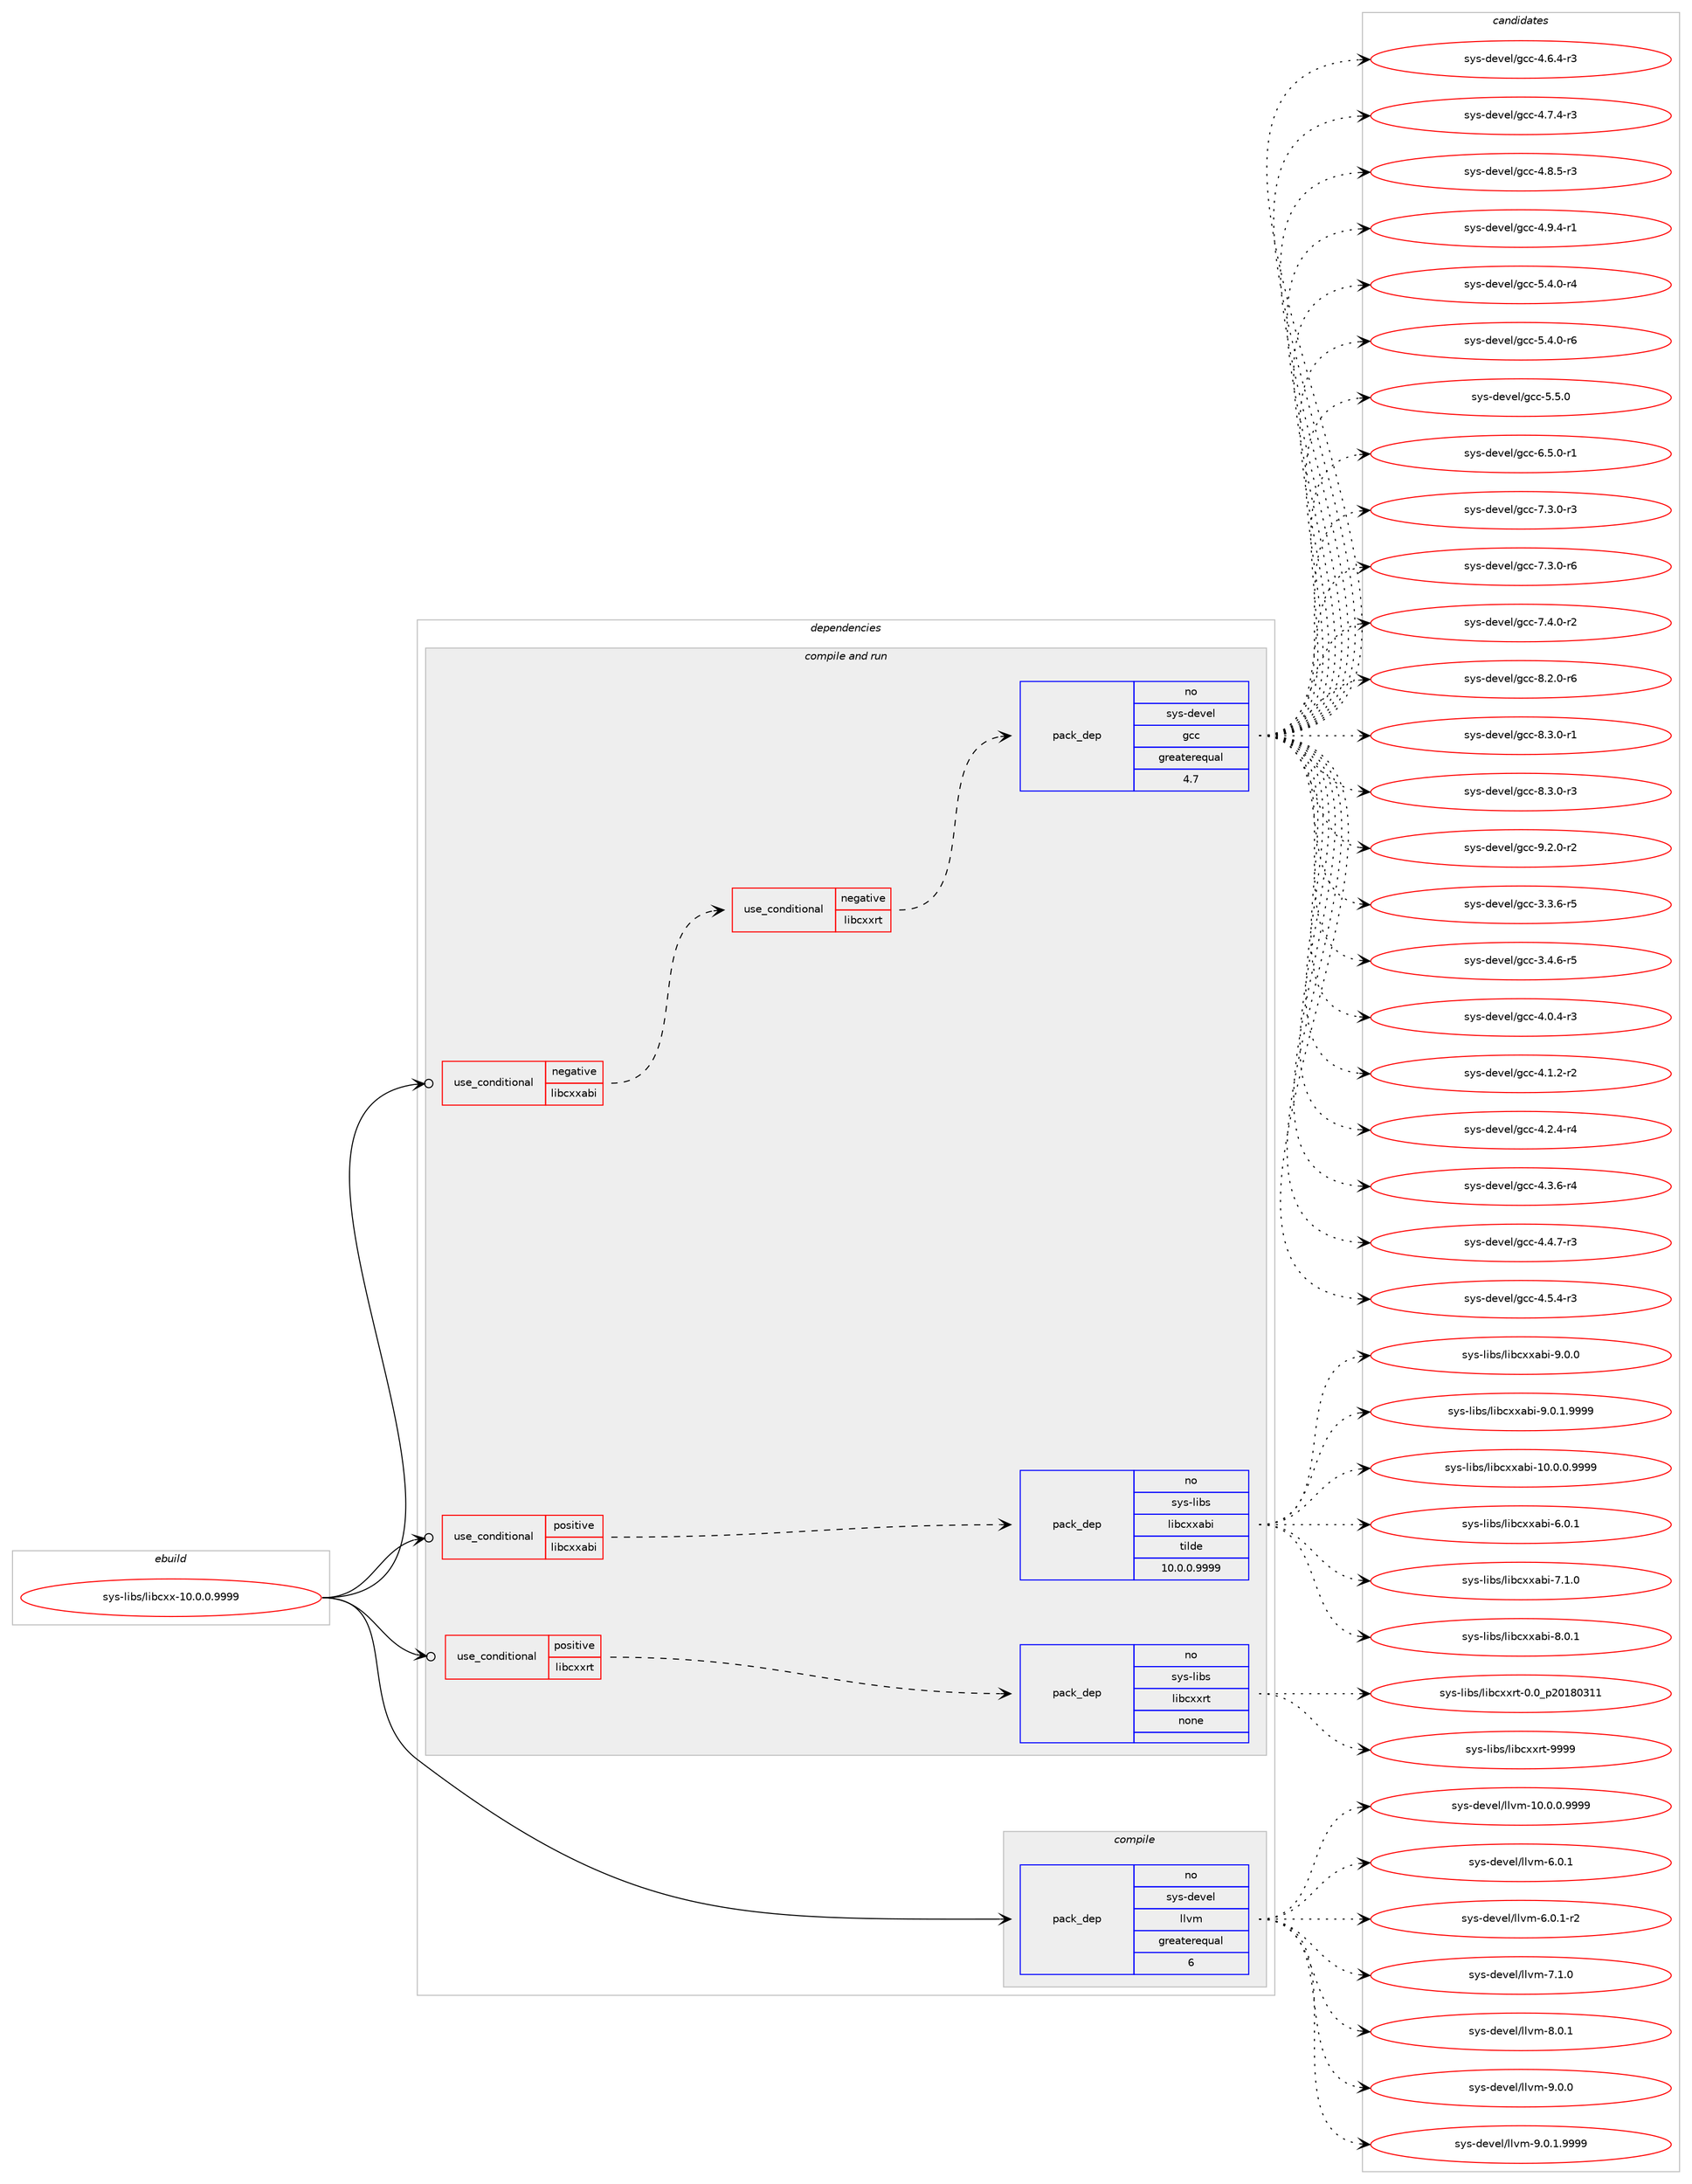 digraph prolog {

# *************
# Graph options
# *************

newrank=true;
concentrate=true;
compound=true;
graph [rankdir=LR,fontname=Helvetica,fontsize=10,ranksep=1.5];#, ranksep=2.5, nodesep=0.2];
edge  [arrowhead=vee];
node  [fontname=Helvetica,fontsize=10];

# **********
# The ebuild
# **********

subgraph cluster_leftcol {
color=gray;
rank=same;
label=<<i>ebuild</i>>;
id [label="sys-libs/libcxx-10.0.0.9999", color=red, width=4, href="../sys-libs/libcxx-10.0.0.9999.svg"];
}

# ****************
# The dependencies
# ****************

subgraph cluster_midcol {
color=gray;
label=<<i>dependencies</i>>;
subgraph cluster_compile {
fillcolor="#eeeeee";
style=filled;
label=<<i>compile</i>>;
subgraph pack666246 {
dependency897692 [label=<<TABLE BORDER="0" CELLBORDER="1" CELLSPACING="0" CELLPADDING="4" WIDTH="220"><TR><TD ROWSPAN="6" CELLPADDING="30">pack_dep</TD></TR><TR><TD WIDTH="110">no</TD></TR><TR><TD>sys-devel</TD></TR><TR><TD>llvm</TD></TR><TR><TD>greaterequal</TD></TR><TR><TD>6</TD></TR></TABLE>>, shape=none, color=blue];
}
id:e -> dependency897692:w [weight=20,style="solid",arrowhead="vee"];
}
subgraph cluster_compileandrun {
fillcolor="#eeeeee";
style=filled;
label=<<i>compile and run</i>>;
subgraph cond215690 {
dependency897693 [label=<<TABLE BORDER="0" CELLBORDER="1" CELLSPACING="0" CELLPADDING="4"><TR><TD ROWSPAN="3" CELLPADDING="10">use_conditional</TD></TR><TR><TD>negative</TD></TR><TR><TD>libcxxabi</TD></TR></TABLE>>, shape=none, color=red];
subgraph cond215691 {
dependency897694 [label=<<TABLE BORDER="0" CELLBORDER="1" CELLSPACING="0" CELLPADDING="4"><TR><TD ROWSPAN="3" CELLPADDING="10">use_conditional</TD></TR><TR><TD>negative</TD></TR><TR><TD>libcxxrt</TD></TR></TABLE>>, shape=none, color=red];
subgraph pack666247 {
dependency897695 [label=<<TABLE BORDER="0" CELLBORDER="1" CELLSPACING="0" CELLPADDING="4" WIDTH="220"><TR><TD ROWSPAN="6" CELLPADDING="30">pack_dep</TD></TR><TR><TD WIDTH="110">no</TD></TR><TR><TD>sys-devel</TD></TR><TR><TD>gcc</TD></TR><TR><TD>greaterequal</TD></TR><TR><TD>4.7</TD></TR></TABLE>>, shape=none, color=blue];
}
dependency897694:e -> dependency897695:w [weight=20,style="dashed",arrowhead="vee"];
}
dependency897693:e -> dependency897694:w [weight=20,style="dashed",arrowhead="vee"];
}
id:e -> dependency897693:w [weight=20,style="solid",arrowhead="odotvee"];
subgraph cond215692 {
dependency897696 [label=<<TABLE BORDER="0" CELLBORDER="1" CELLSPACING="0" CELLPADDING="4"><TR><TD ROWSPAN="3" CELLPADDING="10">use_conditional</TD></TR><TR><TD>positive</TD></TR><TR><TD>libcxxabi</TD></TR></TABLE>>, shape=none, color=red];
subgraph pack666248 {
dependency897697 [label=<<TABLE BORDER="0" CELLBORDER="1" CELLSPACING="0" CELLPADDING="4" WIDTH="220"><TR><TD ROWSPAN="6" CELLPADDING="30">pack_dep</TD></TR><TR><TD WIDTH="110">no</TD></TR><TR><TD>sys-libs</TD></TR><TR><TD>libcxxabi</TD></TR><TR><TD>tilde</TD></TR><TR><TD>10.0.0.9999</TD></TR></TABLE>>, shape=none, color=blue];
}
dependency897696:e -> dependency897697:w [weight=20,style="dashed",arrowhead="vee"];
}
id:e -> dependency897696:w [weight=20,style="solid",arrowhead="odotvee"];
subgraph cond215693 {
dependency897698 [label=<<TABLE BORDER="0" CELLBORDER="1" CELLSPACING="0" CELLPADDING="4"><TR><TD ROWSPAN="3" CELLPADDING="10">use_conditional</TD></TR><TR><TD>positive</TD></TR><TR><TD>libcxxrt</TD></TR></TABLE>>, shape=none, color=red];
subgraph pack666249 {
dependency897699 [label=<<TABLE BORDER="0" CELLBORDER="1" CELLSPACING="0" CELLPADDING="4" WIDTH="220"><TR><TD ROWSPAN="6" CELLPADDING="30">pack_dep</TD></TR><TR><TD WIDTH="110">no</TD></TR><TR><TD>sys-libs</TD></TR><TR><TD>libcxxrt</TD></TR><TR><TD>none</TD></TR><TR><TD></TD></TR></TABLE>>, shape=none, color=blue];
}
dependency897698:e -> dependency897699:w [weight=20,style="dashed",arrowhead="vee"];
}
id:e -> dependency897698:w [weight=20,style="solid",arrowhead="odotvee"];
}
subgraph cluster_run {
fillcolor="#eeeeee";
style=filled;
label=<<i>run</i>>;
}
}

# **************
# The candidates
# **************

subgraph cluster_choices {
rank=same;
color=gray;
label=<<i>candidates</i>>;

subgraph choice666246 {
color=black;
nodesep=1;
choice1151211154510010111810110847108108118109454948464846484657575757 [label="sys-devel/llvm-10.0.0.9999", color=red, width=4,href="../sys-devel/llvm-10.0.0.9999.svg"];
choice1151211154510010111810110847108108118109455446484649 [label="sys-devel/llvm-6.0.1", color=red, width=4,href="../sys-devel/llvm-6.0.1.svg"];
choice11512111545100101118101108471081081181094554464846494511450 [label="sys-devel/llvm-6.0.1-r2", color=red, width=4,href="../sys-devel/llvm-6.0.1-r2.svg"];
choice1151211154510010111810110847108108118109455546494648 [label="sys-devel/llvm-7.1.0", color=red, width=4,href="../sys-devel/llvm-7.1.0.svg"];
choice1151211154510010111810110847108108118109455646484649 [label="sys-devel/llvm-8.0.1", color=red, width=4,href="../sys-devel/llvm-8.0.1.svg"];
choice1151211154510010111810110847108108118109455746484648 [label="sys-devel/llvm-9.0.0", color=red, width=4,href="../sys-devel/llvm-9.0.0.svg"];
choice11512111545100101118101108471081081181094557464846494657575757 [label="sys-devel/llvm-9.0.1.9999", color=red, width=4,href="../sys-devel/llvm-9.0.1.9999.svg"];
dependency897692:e -> choice1151211154510010111810110847108108118109454948464846484657575757:w [style=dotted,weight="100"];
dependency897692:e -> choice1151211154510010111810110847108108118109455446484649:w [style=dotted,weight="100"];
dependency897692:e -> choice11512111545100101118101108471081081181094554464846494511450:w [style=dotted,weight="100"];
dependency897692:e -> choice1151211154510010111810110847108108118109455546494648:w [style=dotted,weight="100"];
dependency897692:e -> choice1151211154510010111810110847108108118109455646484649:w [style=dotted,weight="100"];
dependency897692:e -> choice1151211154510010111810110847108108118109455746484648:w [style=dotted,weight="100"];
dependency897692:e -> choice11512111545100101118101108471081081181094557464846494657575757:w [style=dotted,weight="100"];
}
subgraph choice666247 {
color=black;
nodesep=1;
choice115121115451001011181011084710399994551465146544511453 [label="sys-devel/gcc-3.3.6-r5", color=red, width=4,href="../sys-devel/gcc-3.3.6-r5.svg"];
choice115121115451001011181011084710399994551465246544511453 [label="sys-devel/gcc-3.4.6-r5", color=red, width=4,href="../sys-devel/gcc-3.4.6-r5.svg"];
choice115121115451001011181011084710399994552464846524511451 [label="sys-devel/gcc-4.0.4-r3", color=red, width=4,href="../sys-devel/gcc-4.0.4-r3.svg"];
choice115121115451001011181011084710399994552464946504511450 [label="sys-devel/gcc-4.1.2-r2", color=red, width=4,href="../sys-devel/gcc-4.1.2-r2.svg"];
choice115121115451001011181011084710399994552465046524511452 [label="sys-devel/gcc-4.2.4-r4", color=red, width=4,href="../sys-devel/gcc-4.2.4-r4.svg"];
choice115121115451001011181011084710399994552465146544511452 [label="sys-devel/gcc-4.3.6-r4", color=red, width=4,href="../sys-devel/gcc-4.3.6-r4.svg"];
choice115121115451001011181011084710399994552465246554511451 [label="sys-devel/gcc-4.4.7-r3", color=red, width=4,href="../sys-devel/gcc-4.4.7-r3.svg"];
choice115121115451001011181011084710399994552465346524511451 [label="sys-devel/gcc-4.5.4-r3", color=red, width=4,href="../sys-devel/gcc-4.5.4-r3.svg"];
choice115121115451001011181011084710399994552465446524511451 [label="sys-devel/gcc-4.6.4-r3", color=red, width=4,href="../sys-devel/gcc-4.6.4-r3.svg"];
choice115121115451001011181011084710399994552465546524511451 [label="sys-devel/gcc-4.7.4-r3", color=red, width=4,href="../sys-devel/gcc-4.7.4-r3.svg"];
choice115121115451001011181011084710399994552465646534511451 [label="sys-devel/gcc-4.8.5-r3", color=red, width=4,href="../sys-devel/gcc-4.8.5-r3.svg"];
choice115121115451001011181011084710399994552465746524511449 [label="sys-devel/gcc-4.9.4-r1", color=red, width=4,href="../sys-devel/gcc-4.9.4-r1.svg"];
choice115121115451001011181011084710399994553465246484511452 [label="sys-devel/gcc-5.4.0-r4", color=red, width=4,href="../sys-devel/gcc-5.4.0-r4.svg"];
choice115121115451001011181011084710399994553465246484511454 [label="sys-devel/gcc-5.4.0-r6", color=red, width=4,href="../sys-devel/gcc-5.4.0-r6.svg"];
choice11512111545100101118101108471039999455346534648 [label="sys-devel/gcc-5.5.0", color=red, width=4,href="../sys-devel/gcc-5.5.0.svg"];
choice115121115451001011181011084710399994554465346484511449 [label="sys-devel/gcc-6.5.0-r1", color=red, width=4,href="../sys-devel/gcc-6.5.0-r1.svg"];
choice115121115451001011181011084710399994555465146484511451 [label="sys-devel/gcc-7.3.0-r3", color=red, width=4,href="../sys-devel/gcc-7.3.0-r3.svg"];
choice115121115451001011181011084710399994555465146484511454 [label="sys-devel/gcc-7.3.0-r6", color=red, width=4,href="../sys-devel/gcc-7.3.0-r6.svg"];
choice115121115451001011181011084710399994555465246484511450 [label="sys-devel/gcc-7.4.0-r2", color=red, width=4,href="../sys-devel/gcc-7.4.0-r2.svg"];
choice115121115451001011181011084710399994556465046484511454 [label="sys-devel/gcc-8.2.0-r6", color=red, width=4,href="../sys-devel/gcc-8.2.0-r6.svg"];
choice115121115451001011181011084710399994556465146484511449 [label="sys-devel/gcc-8.3.0-r1", color=red, width=4,href="../sys-devel/gcc-8.3.0-r1.svg"];
choice115121115451001011181011084710399994556465146484511451 [label="sys-devel/gcc-8.3.0-r3", color=red, width=4,href="../sys-devel/gcc-8.3.0-r3.svg"];
choice115121115451001011181011084710399994557465046484511450 [label="sys-devel/gcc-9.2.0-r2", color=red, width=4,href="../sys-devel/gcc-9.2.0-r2.svg"];
dependency897695:e -> choice115121115451001011181011084710399994551465146544511453:w [style=dotted,weight="100"];
dependency897695:e -> choice115121115451001011181011084710399994551465246544511453:w [style=dotted,weight="100"];
dependency897695:e -> choice115121115451001011181011084710399994552464846524511451:w [style=dotted,weight="100"];
dependency897695:e -> choice115121115451001011181011084710399994552464946504511450:w [style=dotted,weight="100"];
dependency897695:e -> choice115121115451001011181011084710399994552465046524511452:w [style=dotted,weight="100"];
dependency897695:e -> choice115121115451001011181011084710399994552465146544511452:w [style=dotted,weight="100"];
dependency897695:e -> choice115121115451001011181011084710399994552465246554511451:w [style=dotted,weight="100"];
dependency897695:e -> choice115121115451001011181011084710399994552465346524511451:w [style=dotted,weight="100"];
dependency897695:e -> choice115121115451001011181011084710399994552465446524511451:w [style=dotted,weight="100"];
dependency897695:e -> choice115121115451001011181011084710399994552465546524511451:w [style=dotted,weight="100"];
dependency897695:e -> choice115121115451001011181011084710399994552465646534511451:w [style=dotted,weight="100"];
dependency897695:e -> choice115121115451001011181011084710399994552465746524511449:w [style=dotted,weight="100"];
dependency897695:e -> choice115121115451001011181011084710399994553465246484511452:w [style=dotted,weight="100"];
dependency897695:e -> choice115121115451001011181011084710399994553465246484511454:w [style=dotted,weight="100"];
dependency897695:e -> choice11512111545100101118101108471039999455346534648:w [style=dotted,weight="100"];
dependency897695:e -> choice115121115451001011181011084710399994554465346484511449:w [style=dotted,weight="100"];
dependency897695:e -> choice115121115451001011181011084710399994555465146484511451:w [style=dotted,weight="100"];
dependency897695:e -> choice115121115451001011181011084710399994555465146484511454:w [style=dotted,weight="100"];
dependency897695:e -> choice115121115451001011181011084710399994555465246484511450:w [style=dotted,weight="100"];
dependency897695:e -> choice115121115451001011181011084710399994556465046484511454:w [style=dotted,weight="100"];
dependency897695:e -> choice115121115451001011181011084710399994556465146484511449:w [style=dotted,weight="100"];
dependency897695:e -> choice115121115451001011181011084710399994556465146484511451:w [style=dotted,weight="100"];
dependency897695:e -> choice115121115451001011181011084710399994557465046484511450:w [style=dotted,weight="100"];
}
subgraph choice666248 {
color=black;
nodesep=1;
choice11512111545108105981154710810598991201209798105454948464846484657575757 [label="sys-libs/libcxxabi-10.0.0.9999", color=red, width=4,href="../sys-libs/libcxxabi-10.0.0.9999.svg"];
choice11512111545108105981154710810598991201209798105455446484649 [label="sys-libs/libcxxabi-6.0.1", color=red, width=4,href="../sys-libs/libcxxabi-6.0.1.svg"];
choice11512111545108105981154710810598991201209798105455546494648 [label="sys-libs/libcxxabi-7.1.0", color=red, width=4,href="../sys-libs/libcxxabi-7.1.0.svg"];
choice11512111545108105981154710810598991201209798105455646484649 [label="sys-libs/libcxxabi-8.0.1", color=red, width=4,href="../sys-libs/libcxxabi-8.0.1.svg"];
choice11512111545108105981154710810598991201209798105455746484648 [label="sys-libs/libcxxabi-9.0.0", color=red, width=4,href="../sys-libs/libcxxabi-9.0.0.svg"];
choice115121115451081059811547108105989912012097981054557464846494657575757 [label="sys-libs/libcxxabi-9.0.1.9999", color=red, width=4,href="../sys-libs/libcxxabi-9.0.1.9999.svg"];
dependency897697:e -> choice11512111545108105981154710810598991201209798105454948464846484657575757:w [style=dotted,weight="100"];
dependency897697:e -> choice11512111545108105981154710810598991201209798105455446484649:w [style=dotted,weight="100"];
dependency897697:e -> choice11512111545108105981154710810598991201209798105455546494648:w [style=dotted,weight="100"];
dependency897697:e -> choice11512111545108105981154710810598991201209798105455646484649:w [style=dotted,weight="100"];
dependency897697:e -> choice11512111545108105981154710810598991201209798105455746484648:w [style=dotted,weight="100"];
dependency897697:e -> choice115121115451081059811547108105989912012097981054557464846494657575757:w [style=dotted,weight="100"];
}
subgraph choice666249 {
color=black;
nodesep=1;
choice115121115451081059811547108105989912012011411645484648951125048495648514949 [label="sys-libs/libcxxrt-0.0_p20180311", color=red, width=4,href="../sys-libs/libcxxrt-0.0_p20180311.svg"];
choice11512111545108105981154710810598991201201141164557575757 [label="sys-libs/libcxxrt-9999", color=red, width=4,href="../sys-libs/libcxxrt-9999.svg"];
dependency897699:e -> choice115121115451081059811547108105989912012011411645484648951125048495648514949:w [style=dotted,weight="100"];
dependency897699:e -> choice11512111545108105981154710810598991201201141164557575757:w [style=dotted,weight="100"];
}
}

}
